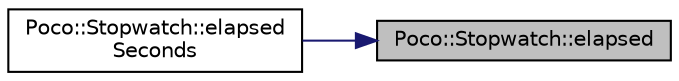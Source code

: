 digraph "Poco::Stopwatch::elapsed"
{
 // LATEX_PDF_SIZE
  edge [fontname="Helvetica",fontsize="10",labelfontname="Helvetica",labelfontsize="10"];
  node [fontname="Helvetica",fontsize="10",shape=record];
  rankdir="RL";
  Node1 [label="Poco::Stopwatch::elapsed",height=0.2,width=0.4,color="black", fillcolor="grey75", style="filled", fontcolor="black",tooltip="Resets and starts the stopwatch."];
  Node1 -> Node2 [dir="back",color="midnightblue",fontsize="10",style="solid",fontname="Helvetica"];
  Node2 [label="Poco::Stopwatch::elapsed\lSeconds",height=0.2,width=0.4,color="black", fillcolor="white", style="filled",URL="$classPoco_1_1Stopwatch.html#a81aa50ec8a37437cca33b010fd0d0c69",tooltip=" "];
}
